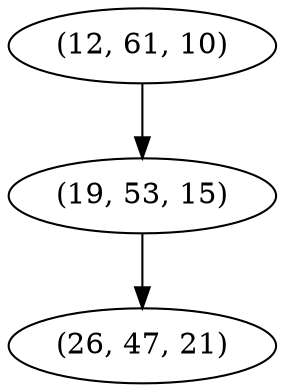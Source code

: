 digraph tree {
    "(12, 61, 10)";
    "(19, 53, 15)";
    "(26, 47, 21)";
    "(12, 61, 10)" -> "(19, 53, 15)";
    "(19, 53, 15)" -> "(26, 47, 21)";
}
